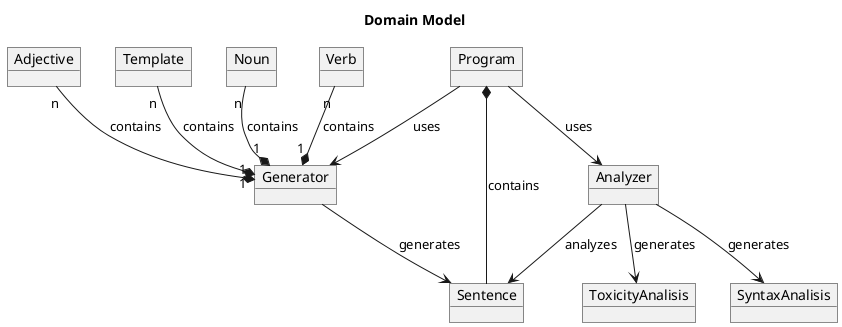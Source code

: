 @startuml
title Domain Model
object Analyzer
object Generator
object Noun
object Verb
object Adjective
object Template
object Sentence
object Program
object SyntaxAnalisis
object ToxicityAnalisis


Noun "n" --* "1" Generator : contains
Verb "n" --* "1" Generator : contains
Adjective "n" --* "1" Generator : contains
Template "n" --* "1" Generator : contains
Program --> Analyzer : uses
Program --> Generator : uses
Analyzer --> Sentence : analyzes
Generator --> Sentence : generates
Program *-- Sentence : contains
Analyzer --> SyntaxAnalisis : generates
Analyzer --> ToxicityAnalisis : generates

@enduml